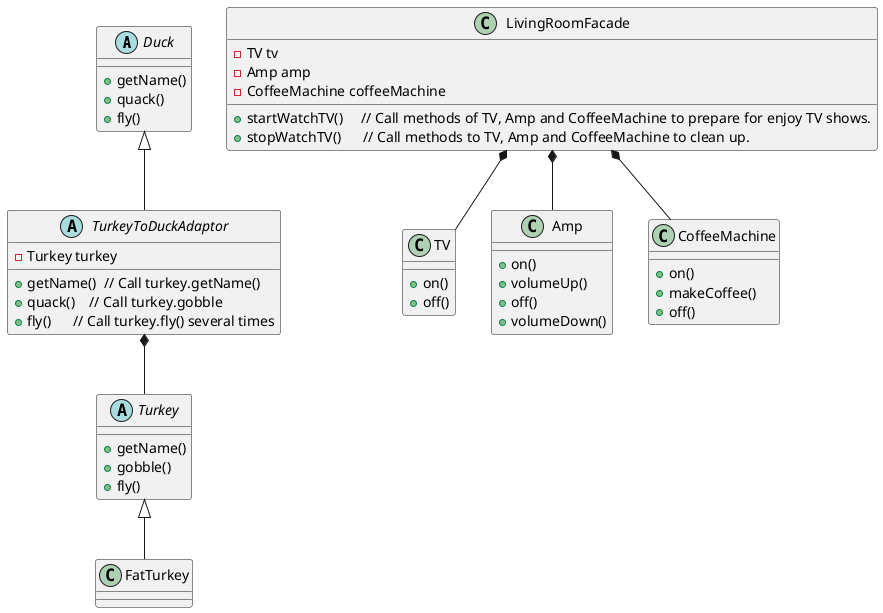@startuml

abstract Duck {
    +getName()
    +quack()
    +fly()
}

abstract Turkey {
    +getName()
    +gobble()
    +fly()
}

abstract TurkeyToDuckAdaptor {
    +getName()  // Call turkey.getName()
    +quack()    // Call turkey.gobble
    +fly()      // Call turkey.fly() several times
    -Turkey turkey
}

Duck <|-- TurkeyToDuckAdaptor
TurkeyToDuckAdaptor *-- Turkey

Turkey <|-- FatTurkey


class TV {
    +on()
    +off()
}

class Amp {
    +on()
    +volumeUp()
    +off()
    +volumeDown()
}

class CoffeeMachine {
    +on()
    +makeCoffee()
    +off()
}

class LivingRoomFacade {
    -TV tv
    -Amp amp
    -CoffeeMachine coffeeMachine
    +startWatchTV()     // Call methods of TV, Amp and CoffeeMachine to prepare for enjoy TV shows.
    +stopWatchTV()      // Call methods to TV, Amp and CoffeeMachine to clean up.
}
LivingRoomFacade *-- TV
LivingRoomFacade *-- Amp
LivingRoomFacade *-- CoffeeMachine

@enduml